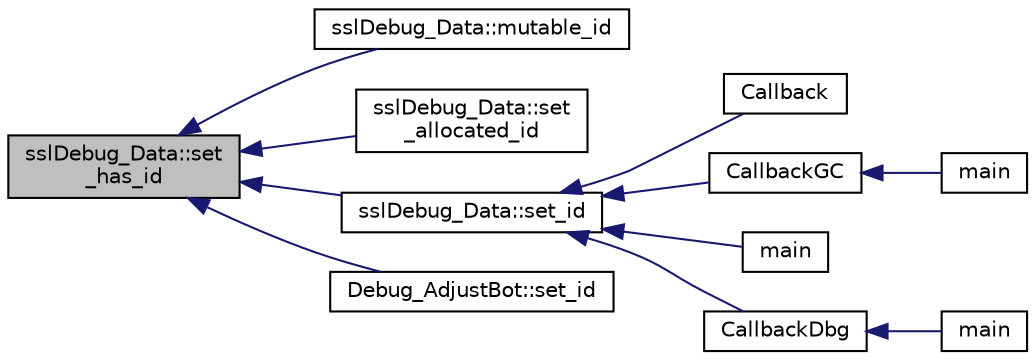 digraph "sslDebug_Data::set_has_id"
{
 // INTERACTIVE_SVG=YES
  edge [fontname="Helvetica",fontsize="10",labelfontname="Helvetica",labelfontsize="10"];
  node [fontname="Helvetica",fontsize="10",shape=record];
  rankdir="LR";
  Node1 [label="sslDebug_Data::set\l_has_id",height=0.2,width=0.4,color="black", fillcolor="grey75", style="filled", fontcolor="black"];
  Node1 -> Node2 [dir="back",color="midnightblue",fontsize="10",style="solid",fontname="Helvetica"];
  Node2 [label="sslDebug_Data::mutable_id",height=0.2,width=0.4,color="black", fillcolor="white", style="filled",URL="$d4/d17/classssl_debug___data.html#a5b7bccc87b92c6dc5058d0fd984ccee9"];
  Node1 -> Node3 [dir="back",color="midnightblue",fontsize="10",style="solid",fontname="Helvetica"];
  Node3 [label="sslDebug_Data::set\l_allocated_id",height=0.2,width=0.4,color="black", fillcolor="white", style="filled",URL="$d4/d17/classssl_debug___data.html#ace8dc22f9d357f3c5f83df923b65f269"];
  Node1 -> Node4 [dir="back",color="midnightblue",fontsize="10",style="solid",fontname="Helvetica"];
  Node4 [label="sslDebug_Data::set_id",height=0.2,width=0.4,color="black", fillcolor="white", style="filled",URL="$d4/d17/classssl_debug___data.html#a196403cc25acb9157b52e873c2d1a0c6"];
  Node4 -> Node5 [dir="back",color="midnightblue",fontsize="10",style="solid",fontname="Helvetica"];
  Node5 [label="Callback",height=0.2,width=0.4,color="black", fillcolor="white", style="filled",URL="$d5/dc9/debug__test_8cpp.html#a3ae7bd0d6a8ae5967bf19e85903ea1f8"];
  Node4 -> Node6 [dir="back",color="midnightblue",fontsize="10",style="solid",fontname="Helvetica"];
  Node6 [label="CallbackGC",height=0.2,width=0.4,color="black", fillcolor="white", style="filled",URL="$d5/dc9/debug__test_8cpp.html#ab735cd5beef8a368031ef525a0df1b23"];
  Node6 -> Node7 [dir="back",color="midnightblue",fontsize="10",style="solid",fontname="Helvetica"];
  Node7 [label="main",height=0.2,width=0.4,color="black", fillcolor="white", style="filled",URL="$d5/dc9/debug__test_8cpp.html#a3c04138a5bfe5d72780bb7e82a18e627"];
  Node4 -> Node8 [dir="back",color="midnightblue",fontsize="10",style="solid",fontname="Helvetica"];
  Node8 [label="main",height=0.2,width=0.4,color="black", fillcolor="white", style="filled",URL="$d3/dc2/dt_8cpp.html#a3c04138a5bfe5d72780bb7e82a18e627"];
  Node4 -> Node9 [dir="back",color="midnightblue",fontsize="10",style="solid",fontname="Helvetica"];
  Node9 [label="CallbackDbg",height=0.2,width=0.4,color="black", fillcolor="white", style="filled",URL="$d3/d11/grsim__xyw__node_8cpp.html#a403bcfd198f2cf56592c4bdf700e43cd"];
  Node9 -> Node10 [dir="back",color="midnightblue",fontsize="10",style="solid",fontname="Helvetica"];
  Node10 [label="main",height=0.2,width=0.4,color="black", fillcolor="white", style="filled",URL="$d3/d11/grsim__xyw__node_8cpp.html#a3c04138a5bfe5d72780bb7e82a18e627"];
  Node1 -> Node11 [dir="back",color="midnightblue",fontsize="10",style="solid",fontname="Helvetica"];
  Node11 [label="Debug_AdjustBot::set_id",height=0.2,width=0.4,color="black", fillcolor="white", style="filled",URL="$de/dd5/class_debug___adjust_bot.html#a8f6aacad1d3fb82e1d51716f041ce85a"];
}
